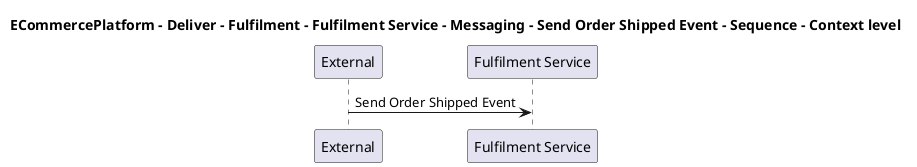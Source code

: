 @startuml

title ECommercePlatform - Deliver - Fulfilment - Fulfilment Service - Messaging - Send Order Shipped Event - Sequence - Context level

participant "External" as C4InterFlow.SoftwareSystems.ExternalSystem
participant "Fulfilment Service" as ECommercePlatform.Deliver.Fulfilment.SoftwareSystems.FulfilmentService

C4InterFlow.SoftwareSystems.ExternalSystem -> ECommercePlatform.Deliver.Fulfilment.SoftwareSystems.FulfilmentService : Send Order Shipped Event


@enduml
